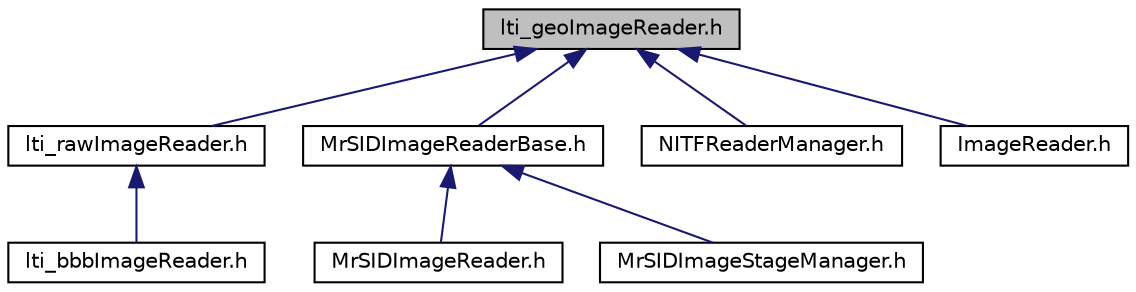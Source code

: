 digraph "lti_geoImageReader.h"
{
  bgcolor="transparent";
  edge [fontname="Helvetica",fontsize="10",labelfontname="Helvetica",labelfontsize="10"];
  node [fontname="Helvetica",fontsize="10",shape=record];
  Node1 [label="lti_geoImageReader.h",height=0.2,width=0.4,color="black", fillcolor="grey75", style="filled" fontcolor="black"];
  Node1 -> Node2 [dir="back",color="midnightblue",fontsize="10",style="solid",fontname="Helvetica"];
  Node2 [label="lti_rawImageReader.h",height=0.2,width=0.4,color="black",URL="$a00201.html"];
  Node2 -> Node3 [dir="back",color="midnightblue",fontsize="10",style="solid",fontname="Helvetica"];
  Node3 [label="lti_bbbImageReader.h",height=0.2,width=0.4,color="black",URL="$a00164.html"];
  Node1 -> Node4 [dir="back",color="midnightblue",fontsize="10",style="solid",fontname="Helvetica"];
  Node4 [label="MrSIDImageReaderBase.h",height=0.2,width=0.4,color="black",URL="$a00220.html"];
  Node4 -> Node5 [dir="back",color="midnightblue",fontsize="10",style="solid",fontname="Helvetica"];
  Node5 [label="MrSIDImageReader.h",height=0.2,width=0.4,color="black",URL="$a00219.html"];
  Node4 -> Node6 [dir="back",color="midnightblue",fontsize="10",style="solid",fontname="Helvetica"];
  Node6 [label="MrSIDImageStageManager.h",height=0.2,width=0.4,color="black",URL="$a00221.html"];
  Node1 -> Node7 [dir="back",color="midnightblue",fontsize="10",style="solid",fontname="Helvetica"];
  Node7 [label="NITFReaderManager.h",height=0.2,width=0.4,color="black",URL="$a00224.html"];
  Node1 -> Node8 [dir="back",color="midnightblue",fontsize="10",style="solid",fontname="Helvetica"];
  Node8 [label="ImageReader.h",height=0.2,width=0.4,color="black",URL="$a00133.html"];
}
